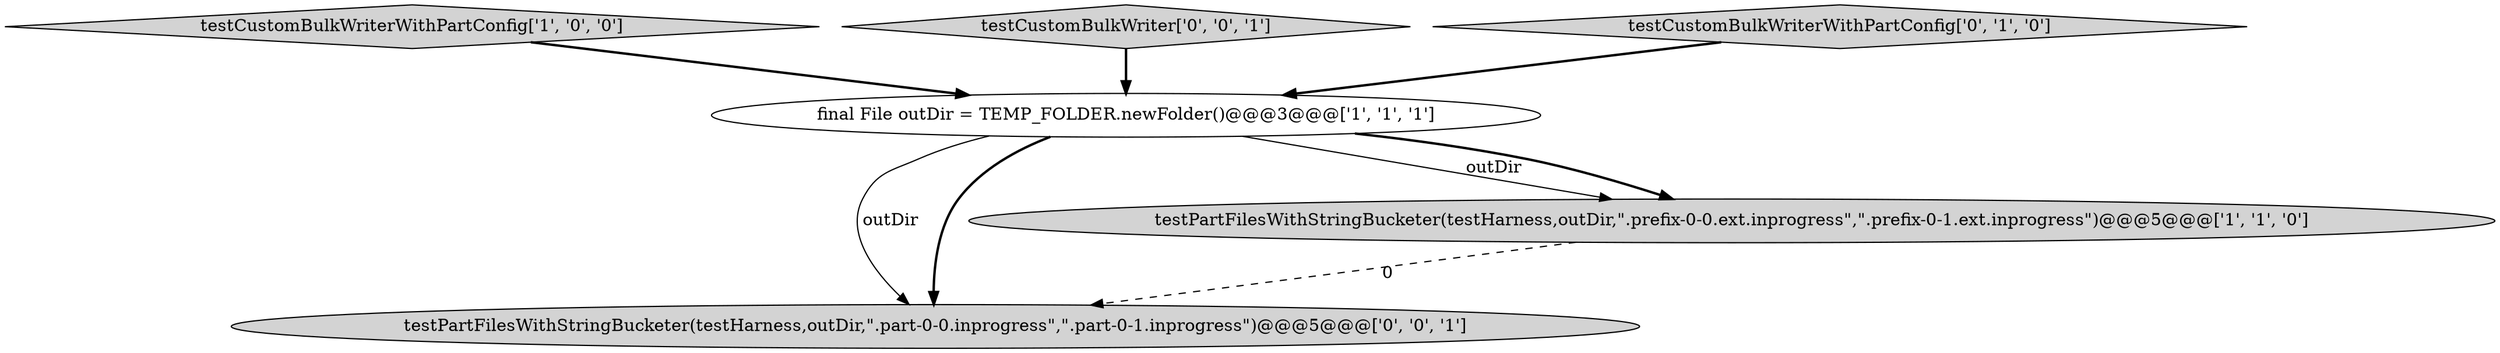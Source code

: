 digraph {
2 [style = filled, label = "testCustomBulkWriterWithPartConfig['1', '0', '0']", fillcolor = lightgray, shape = diamond image = "AAA0AAABBB1BBB"];
5 [style = filled, label = "testPartFilesWithStringBucketer(testHarness,outDir,\".part-0-0.inprogress\",\".part-0-1.inprogress\")@@@5@@@['0', '0', '1']", fillcolor = lightgray, shape = ellipse image = "AAA0AAABBB3BBB"];
0 [style = filled, label = "testPartFilesWithStringBucketer(testHarness,outDir,\".prefix-0-0.ext.inprogress\",\".prefix-0-1.ext.inprogress\")@@@5@@@['1', '1', '0']", fillcolor = lightgray, shape = ellipse image = "AAA0AAABBB1BBB"];
4 [style = filled, label = "testCustomBulkWriter['0', '0', '1']", fillcolor = lightgray, shape = diamond image = "AAA0AAABBB3BBB"];
1 [style = filled, label = "final File outDir = TEMP_FOLDER.newFolder()@@@3@@@['1', '1', '1']", fillcolor = white, shape = ellipse image = "AAA0AAABBB1BBB"];
3 [style = filled, label = "testCustomBulkWriterWithPartConfig['0', '1', '0']", fillcolor = lightgray, shape = diamond image = "AAA0AAABBB2BBB"];
4->1 [style = bold, label=""];
1->5 [style = solid, label="outDir"];
2->1 [style = bold, label=""];
1->0 [style = solid, label="outDir"];
0->5 [style = dashed, label="0"];
3->1 [style = bold, label=""];
1->0 [style = bold, label=""];
1->5 [style = bold, label=""];
}
